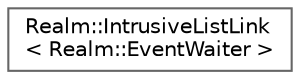 digraph "Graphical Class Hierarchy"
{
 // LATEX_PDF_SIZE
  bgcolor="transparent";
  edge [fontname=Helvetica,fontsize=10,labelfontname=Helvetica,labelfontsize=10];
  node [fontname=Helvetica,fontsize=10,shape=box,height=0.2,width=0.4];
  rankdir="LR";
  Node0 [id="Node000000",label="Realm::IntrusiveListLink\l\< Realm::EventWaiter \>",height=0.2,width=0.4,color="grey40", fillcolor="white", style="filled",URL="$structRealm_1_1IntrusiveListLink.html",tooltip=" "];
}
